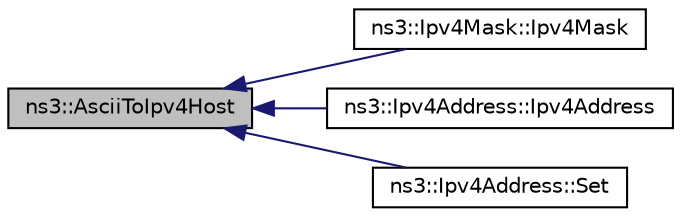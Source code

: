 digraph "ns3::AsciiToIpv4Host"
{
  edge [fontname="Helvetica",fontsize="10",labelfontname="Helvetica",labelfontsize="10"];
  node [fontname="Helvetica",fontsize="10",shape=record];
  rankdir="LR";
  Node1 [label="ns3::AsciiToIpv4Host",height=0.2,width=0.4,color="black", fillcolor="grey75", style="filled", fontcolor="black"];
  Node1 -> Node2 [dir="back",color="midnightblue",fontsize="10",style="solid"];
  Node2 [label="ns3::Ipv4Mask::Ipv4Mask",height=0.2,width=0.4,color="black", fillcolor="white", style="filled",URL="$d5/df8/classns3_1_1Ipv4Mask.html#abac70ca1bc2899c0519e68d932e1e7fe"];
  Node1 -> Node3 [dir="back",color="midnightblue",fontsize="10",style="solid"];
  Node3 [label="ns3::Ipv4Address::Ipv4Address",height=0.2,width=0.4,color="black", fillcolor="white", style="filled",URL="$de/d55/classns3_1_1Ipv4Address.html#ac18922ac9581589a3a944e2568537214",tooltip="Constructs an Ipv4Address by parsing a the input C-string. "];
  Node1 -> Node4 [dir="back",color="midnightblue",fontsize="10",style="solid"];
  Node4 [label="ns3::Ipv4Address::Set",height=0.2,width=0.4,color="black", fillcolor="white", style="filled",URL="$de/d55/classns3_1_1Ipv4Address.html#ab92fcc55afbf4f0c10d3ae125d092313",tooltip="Sets an Ipv4Address by parsing a the input C-string. "];
}
